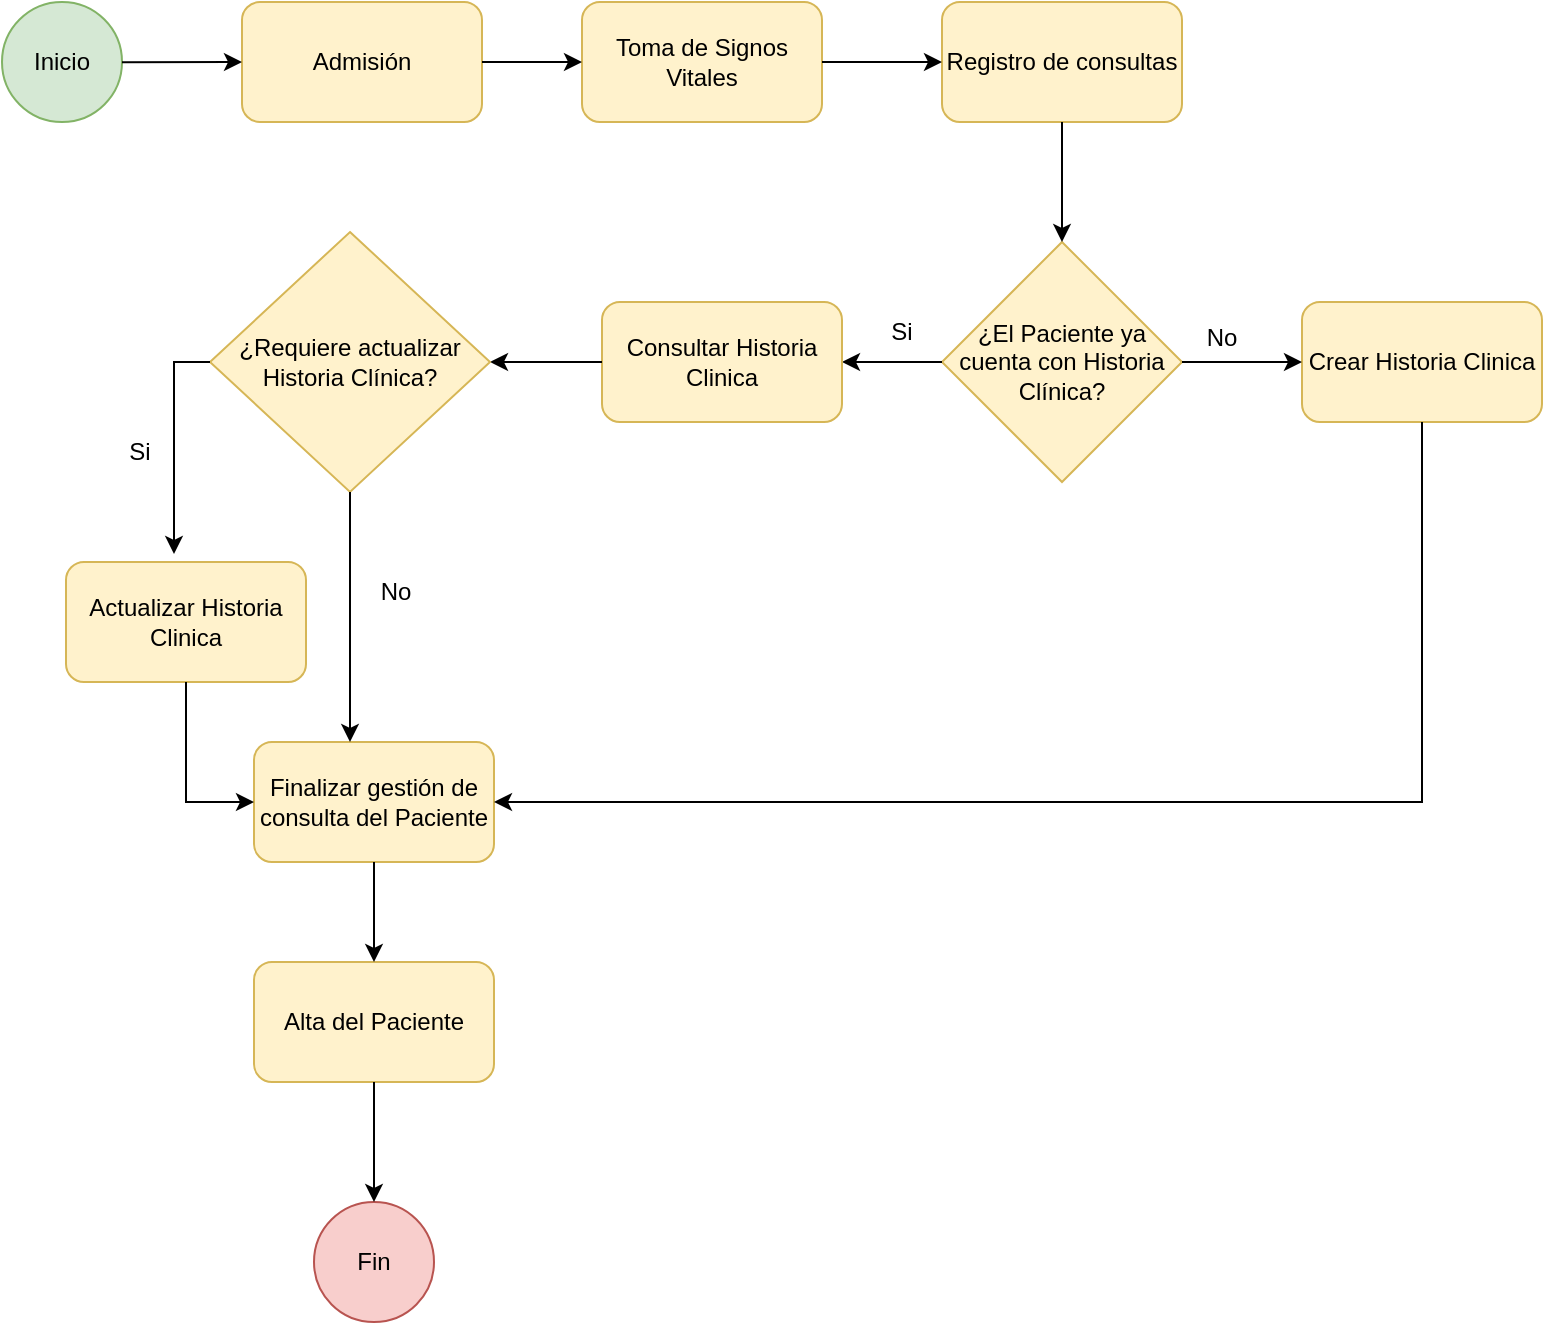 <mxfile version="20.0.4" type="github" pages="3">
  <diagram id="0FJG1oKvQnxuFDeffio4" name="Diagrama de Flujo de Historia Clinica">
    <mxGraphModel dx="1422" dy="794" grid="1" gridSize="10" guides="1" tooltips="1" connect="1" arrows="1" fold="1" page="1" pageScale="1" pageWidth="827" pageHeight="1169" math="0" shadow="0">
      <root>
        <mxCell id="0" />
        <mxCell id="1" parent="0" />
        <mxCell id="RMnhrKZfnsFbdMeV7oKZ-1" value="Inicio" style="ellipse;whiteSpace=wrap;html=1;aspect=fixed;fillColor=#d5e8d4;strokeColor=#82b366;" parent="1" vertex="1">
          <mxGeometry x="40" y="50" width="60" height="60" as="geometry" />
        </mxCell>
        <mxCell id="RMnhrKZfnsFbdMeV7oKZ-2" value="Admisión" style="rounded=1;whiteSpace=wrap;html=1;fillColor=#fff2cc;strokeColor=#d6b656;" parent="1" vertex="1">
          <mxGeometry x="160" y="50" width="120" height="60" as="geometry" />
        </mxCell>
        <mxCell id="RMnhrKZfnsFbdMeV7oKZ-3" value="" style="endArrow=classic;html=1;rounded=0;entryX=0;entryY=0.5;entryDx=0;entryDy=0;" parent="1" source="RMnhrKZfnsFbdMeV7oKZ-1" target="RMnhrKZfnsFbdMeV7oKZ-2" edge="1">
          <mxGeometry width="50" height="50" relative="1" as="geometry">
            <mxPoint x="390" y="430" as="sourcePoint" />
            <mxPoint x="440" y="380" as="targetPoint" />
          </mxGeometry>
        </mxCell>
        <mxCell id="RMnhrKZfnsFbdMeV7oKZ-6" value="Toma de Signos Vitales" style="rounded=1;whiteSpace=wrap;html=1;fillColor=#fff2cc;strokeColor=#d6b656;" parent="1" vertex="1">
          <mxGeometry x="330" y="50" width="120" height="60" as="geometry" />
        </mxCell>
        <mxCell id="RMnhrKZfnsFbdMeV7oKZ-7" value="" style="endArrow=classic;html=1;rounded=0;exitX=1;exitY=0.5;exitDx=0;exitDy=0;" parent="1" source="RMnhrKZfnsFbdMeV7oKZ-2" target="RMnhrKZfnsFbdMeV7oKZ-6" edge="1">
          <mxGeometry width="50" height="50" relative="1" as="geometry">
            <mxPoint x="390" y="420" as="sourcePoint" />
            <mxPoint x="440" y="370" as="targetPoint" />
          </mxGeometry>
        </mxCell>
        <mxCell id="RMnhrKZfnsFbdMeV7oKZ-8" value="Registro de consultas" style="rounded=1;whiteSpace=wrap;html=1;fillColor=#fff2cc;strokeColor=#d6b656;" parent="1" vertex="1">
          <mxGeometry x="510" y="50" width="120" height="60" as="geometry" />
        </mxCell>
        <mxCell id="RMnhrKZfnsFbdMeV7oKZ-9" value="" style="endArrow=classic;html=1;rounded=0;exitX=1;exitY=0.5;exitDx=0;exitDy=0;" parent="1" source="RMnhrKZfnsFbdMeV7oKZ-6" target="RMnhrKZfnsFbdMeV7oKZ-8" edge="1">
          <mxGeometry width="50" height="50" relative="1" as="geometry">
            <mxPoint x="390" y="420" as="sourcePoint" />
            <mxPoint x="440" y="370" as="targetPoint" />
          </mxGeometry>
        </mxCell>
        <mxCell id="RMnhrKZfnsFbdMeV7oKZ-10" value="¿El Paciente ya cuenta con Historia Clínica?" style="rhombus;whiteSpace=wrap;html=1;fillColor=#fff2cc;strokeColor=#d6b656;" parent="1" vertex="1">
          <mxGeometry x="510" y="170" width="120" height="120" as="geometry" />
        </mxCell>
        <mxCell id="RMnhrKZfnsFbdMeV7oKZ-11" value="" style="endArrow=classic;html=1;rounded=0;" parent="1" source="RMnhrKZfnsFbdMeV7oKZ-8" target="RMnhrKZfnsFbdMeV7oKZ-10" edge="1">
          <mxGeometry width="50" height="50" relative="1" as="geometry">
            <mxPoint x="390" y="400" as="sourcePoint" />
            <mxPoint x="440" y="350" as="targetPoint" />
          </mxGeometry>
        </mxCell>
        <mxCell id="RMnhrKZfnsFbdMeV7oKZ-12" value="Si" style="text;html=1;strokeColor=none;fillColor=none;align=center;verticalAlign=middle;whiteSpace=wrap;rounded=0;" parent="1" vertex="1">
          <mxGeometry x="460" y="200" width="60" height="30" as="geometry" />
        </mxCell>
        <mxCell id="RMnhrKZfnsFbdMeV7oKZ-13" value="No" style="text;html=1;strokeColor=none;fillColor=none;align=center;verticalAlign=middle;whiteSpace=wrap;rounded=0;" parent="1" vertex="1">
          <mxGeometry x="620" y="203" width="60" height="30" as="geometry" />
        </mxCell>
        <mxCell id="RMnhrKZfnsFbdMeV7oKZ-14" value="" style="endArrow=classic;html=1;rounded=0;exitX=0;exitY=0.5;exitDx=0;exitDy=0;entryX=1;entryY=0.5;entryDx=0;entryDy=0;" parent="1" source="RMnhrKZfnsFbdMeV7oKZ-10" target="RMnhrKZfnsFbdMeV7oKZ-18" edge="1">
          <mxGeometry width="50" height="50" relative="1" as="geometry">
            <mxPoint x="390" y="400" as="sourcePoint" />
            <mxPoint x="490" y="230" as="targetPoint" />
          </mxGeometry>
        </mxCell>
        <mxCell id="RMnhrKZfnsFbdMeV7oKZ-16" value="Crear Historia Clinica" style="rounded=1;whiteSpace=wrap;html=1;fillColor=#fff2cc;strokeColor=#d6b656;" parent="1" vertex="1">
          <mxGeometry x="690" y="200" width="120" height="60" as="geometry" />
        </mxCell>
        <mxCell id="RMnhrKZfnsFbdMeV7oKZ-17" value="" style="endArrow=classic;html=1;rounded=0;exitX=1;exitY=0.5;exitDx=0;exitDy=0;" parent="1" source="RMnhrKZfnsFbdMeV7oKZ-10" target="RMnhrKZfnsFbdMeV7oKZ-16" edge="1">
          <mxGeometry width="50" height="50" relative="1" as="geometry">
            <mxPoint x="390" y="400" as="sourcePoint" />
            <mxPoint x="440" y="350" as="targetPoint" />
          </mxGeometry>
        </mxCell>
        <mxCell id="RMnhrKZfnsFbdMeV7oKZ-18" value="Consultar Historia Clinica" style="rounded=1;whiteSpace=wrap;html=1;fillColor=#fff2cc;strokeColor=#d6b656;" parent="1" vertex="1">
          <mxGeometry x="340" y="200" width="120" height="60" as="geometry" />
        </mxCell>
        <mxCell id="RMnhrKZfnsFbdMeV7oKZ-24" value="Alta del Paciente" style="rounded=1;whiteSpace=wrap;html=1;fillColor=#fff2cc;strokeColor=#d6b656;" parent="1" vertex="1">
          <mxGeometry x="166" y="530" width="120" height="60" as="geometry" />
        </mxCell>
        <mxCell id="RMnhrKZfnsFbdMeV7oKZ-25" value="" style="endArrow=classic;html=1;rounded=0;entryX=1;entryY=0.5;entryDx=0;entryDy=0;exitX=0;exitY=0.5;exitDx=0;exitDy=0;" parent="1" source="RMnhrKZfnsFbdMeV7oKZ-18" target="HL4wUpQa_9BszUXqO1d3-1" edge="1">
          <mxGeometry width="50" height="50" relative="1" as="geometry">
            <mxPoint x="328" y="230" as="sourcePoint" />
            <mxPoint x="264" y="243" as="targetPoint" />
          </mxGeometry>
        </mxCell>
        <mxCell id="RMnhrKZfnsFbdMeV7oKZ-26" value="Fin" style="ellipse;whiteSpace=wrap;html=1;aspect=fixed;fillColor=#f8cecc;strokeColor=#b85450;" parent="1" vertex="1">
          <mxGeometry x="196" y="650" width="60" height="60" as="geometry" />
        </mxCell>
        <mxCell id="RMnhrKZfnsFbdMeV7oKZ-27" value="" style="endArrow=classic;html=1;rounded=0;exitX=0.5;exitY=1;exitDx=0;exitDy=0;" parent="1" source="RMnhrKZfnsFbdMeV7oKZ-24" target="RMnhrKZfnsFbdMeV7oKZ-26" edge="1">
          <mxGeometry width="50" height="50" relative="1" as="geometry">
            <mxPoint x="176" y="670" as="sourcePoint" />
            <mxPoint x="226" y="620" as="targetPoint" />
          </mxGeometry>
        </mxCell>
        <mxCell id="HL4wUpQa_9BszUXqO1d3-1" value="¿Requiere actualizar Historia Clínica?" style="rhombus;whiteSpace=wrap;html=1;fillColor=#fff2cc;strokeColor=#d6b656;" parent="1" vertex="1">
          <mxGeometry x="144" y="165" width="140" height="130" as="geometry" />
        </mxCell>
        <mxCell id="HL4wUpQa_9BszUXqO1d3-2" value="Actualizar Historia Clinica" style="rounded=1;whiteSpace=wrap;html=1;fillColor=#fff2cc;strokeColor=#d6b656;" parent="1" vertex="1">
          <mxGeometry x="72" y="330" width="120" height="60" as="geometry" />
        </mxCell>
        <mxCell id="HL4wUpQa_9BszUXqO1d3-3" value="" style="endArrow=classic;html=1;rounded=0;entryX=0.45;entryY=-0.067;entryDx=0;entryDy=0;entryPerimeter=0;exitX=0;exitY=0.5;exitDx=0;exitDy=0;" parent="1" source="HL4wUpQa_9BszUXqO1d3-1" target="HL4wUpQa_9BszUXqO1d3-2" edge="1">
          <mxGeometry width="50" height="50" relative="1" as="geometry">
            <mxPoint x="72" y="280" as="sourcePoint" />
            <mxPoint x="122" y="230" as="targetPoint" />
            <Array as="points">
              <mxPoint x="126" y="230" />
            </Array>
          </mxGeometry>
        </mxCell>
        <mxCell id="HL4wUpQa_9BszUXqO1d3-4" value="Si" style="text;html=1;strokeColor=none;fillColor=none;align=center;verticalAlign=middle;whiteSpace=wrap;rounded=0;" parent="1" vertex="1">
          <mxGeometry x="80" y="260" width="58" height="30" as="geometry" />
        </mxCell>
        <mxCell id="HL4wUpQa_9BszUXqO1d3-6" value="No" style="text;html=1;strokeColor=none;fillColor=none;align=center;verticalAlign=middle;whiteSpace=wrap;rounded=0;" parent="1" vertex="1">
          <mxGeometry x="207" y="330" width="60" height="30" as="geometry" />
        </mxCell>
        <mxCell id="xekQoF_mFTuRHG7IAeSE-1" value="Finalizar gestión de consulta del Paciente" style="rounded=1;whiteSpace=wrap;html=1;fillColor=#fff2cc;strokeColor=#d6b656;" parent="1" vertex="1">
          <mxGeometry x="166" y="420" width="120" height="60" as="geometry" />
        </mxCell>
        <mxCell id="xekQoF_mFTuRHG7IAeSE-2" value="" style="endArrow=classic;html=1;rounded=0;exitX=0.5;exitY=1;exitDx=0;exitDy=0;entryX=0.5;entryY=0;entryDx=0;entryDy=0;" parent="1" source="xekQoF_mFTuRHG7IAeSE-1" target="RMnhrKZfnsFbdMeV7oKZ-24" edge="1">
          <mxGeometry width="50" height="50" relative="1" as="geometry">
            <mxPoint x="316" y="541" as="sourcePoint" />
            <mxPoint x="366" y="491" as="targetPoint" />
          </mxGeometry>
        </mxCell>
        <mxCell id="GkUgP4okJFauIwc1bpyG-1" value="" style="endArrow=classic;html=1;rounded=0;exitX=0.5;exitY=1;exitDx=0;exitDy=0;entryX=0.4;entryY=0;entryDx=0;entryDy=0;entryPerimeter=0;" parent="1" source="HL4wUpQa_9BszUXqO1d3-1" target="xekQoF_mFTuRHG7IAeSE-1" edge="1">
          <mxGeometry width="50" height="50" relative="1" as="geometry">
            <mxPoint x="390" y="510" as="sourcePoint" />
            <mxPoint x="440" y="460" as="targetPoint" />
            <Array as="points">
              <mxPoint x="214" y="350" />
            </Array>
          </mxGeometry>
        </mxCell>
        <mxCell id="GkUgP4okJFauIwc1bpyG-5" value="" style="endArrow=classic;html=1;rounded=0;exitX=0.5;exitY=1;exitDx=0;exitDy=0;entryX=0;entryY=0.5;entryDx=0;entryDy=0;" parent="1" source="HL4wUpQa_9BszUXqO1d3-2" target="xekQoF_mFTuRHG7IAeSE-1" edge="1">
          <mxGeometry width="50" height="50" relative="1" as="geometry">
            <mxPoint x="107" y="490" as="sourcePoint" />
            <mxPoint x="157" y="440" as="targetPoint" />
            <Array as="points">
              <mxPoint x="132" y="450" />
            </Array>
          </mxGeometry>
        </mxCell>
        <mxCell id="GkUgP4okJFauIwc1bpyG-6" value="" style="endArrow=classic;html=1;rounded=0;exitX=0.5;exitY=1;exitDx=0;exitDy=0;entryX=1;entryY=0.5;entryDx=0;entryDy=0;" parent="1" source="RMnhrKZfnsFbdMeV7oKZ-16" target="xekQoF_mFTuRHG7IAeSE-1" edge="1">
          <mxGeometry width="50" height="50" relative="1" as="geometry">
            <mxPoint x="390" y="510" as="sourcePoint" />
            <mxPoint x="440" y="460" as="targetPoint" />
            <Array as="points">
              <mxPoint x="750" y="450" />
            </Array>
          </mxGeometry>
        </mxCell>
      </root>
    </mxGraphModel>
  </diagram>
  <diagram name="Diagrama de Laboratorio" id="5OnZy8I1DerMemIDZ4Z2">
    <mxGraphModel dx="1422" dy="794" grid="1" gridSize="10" guides="1" tooltips="1" connect="1" arrows="1" fold="1" page="1" pageScale="1" pageWidth="827" pageHeight="1169" math="0" shadow="0">
      <root>
        <mxCell id="z8_920ZuaEv_8N6seaUg-0" />
        <mxCell id="z8_920ZuaEv_8N6seaUg-1" parent="z8_920ZuaEv_8N6seaUg-0" />
        <mxCell id="z8_920ZuaEv_8N6seaUg-2" value="Inicio" style="ellipse;whiteSpace=wrap;html=1;aspect=fixed;fillColor=#d5e8d4;strokeColor=#82b366;" parent="z8_920ZuaEv_8N6seaUg-1" vertex="1">
          <mxGeometry x="19" y="50" width="60" height="60" as="geometry" />
        </mxCell>
        <mxCell id="z8_920ZuaEv_8N6seaUg-3" value="Admisión" style="rounded=1;whiteSpace=wrap;html=1;fillColor=#fff2cc;strokeColor=#d6b656;" parent="z8_920ZuaEv_8N6seaUg-1" vertex="1">
          <mxGeometry x="139" y="50" width="120" height="60" as="geometry" />
        </mxCell>
        <mxCell id="z8_920ZuaEv_8N6seaUg-4" value="" style="endArrow=classic;html=1;rounded=0;entryX=0;entryY=0.5;entryDx=0;entryDy=0;" parent="z8_920ZuaEv_8N6seaUg-1" source="z8_920ZuaEv_8N6seaUg-2" target="z8_920ZuaEv_8N6seaUg-3" edge="1">
          <mxGeometry width="50" height="50" relative="1" as="geometry">
            <mxPoint x="369" y="430" as="sourcePoint" />
            <mxPoint x="419" y="380" as="targetPoint" />
          </mxGeometry>
        </mxCell>
        <mxCell id="z8_920ZuaEv_8N6seaUg-5" value="Toma de Signos Vitales" style="rounded=1;whiteSpace=wrap;html=1;fillColor=#fff2cc;strokeColor=#d6b656;" parent="z8_920ZuaEv_8N6seaUg-1" vertex="1">
          <mxGeometry x="309" y="50" width="120" height="60" as="geometry" />
        </mxCell>
        <mxCell id="z8_920ZuaEv_8N6seaUg-6" value="" style="endArrow=classic;html=1;rounded=0;exitX=1;exitY=0.5;exitDx=0;exitDy=0;" parent="z8_920ZuaEv_8N6seaUg-1" source="z8_920ZuaEv_8N6seaUg-3" target="z8_920ZuaEv_8N6seaUg-5" edge="1">
          <mxGeometry width="50" height="50" relative="1" as="geometry">
            <mxPoint x="369" y="420" as="sourcePoint" />
            <mxPoint x="419" y="370" as="targetPoint" />
          </mxGeometry>
        </mxCell>
        <mxCell id="z8_920ZuaEv_8N6seaUg-7" value="Registro de Consultas" style="rounded=1;whiteSpace=wrap;html=1;fillColor=#fff2cc;strokeColor=#d6b656;" parent="z8_920ZuaEv_8N6seaUg-1" vertex="1">
          <mxGeometry x="489" y="50" width="120" height="60" as="geometry" />
        </mxCell>
        <mxCell id="z8_920ZuaEv_8N6seaUg-8" value="" style="endArrow=classic;html=1;rounded=0;exitX=1;exitY=0.5;exitDx=0;exitDy=0;" parent="z8_920ZuaEv_8N6seaUg-1" source="z8_920ZuaEv_8N6seaUg-5" target="z8_920ZuaEv_8N6seaUg-7" edge="1">
          <mxGeometry width="50" height="50" relative="1" as="geometry">
            <mxPoint x="369" y="420" as="sourcePoint" />
            <mxPoint x="419" y="370" as="targetPoint" />
          </mxGeometry>
        </mxCell>
        <mxCell id="z8_920ZuaEv_8N6seaUg-15" value="Solicitud de Prueba Diagnostica (Laboratorio o Imagen)" style="rounded=1;whiteSpace=wrap;html=1;fillColor=#fff2cc;strokeColor=#d6b656;" parent="z8_920ZuaEv_8N6seaUg-1" vertex="1">
          <mxGeometry x="489" y="179" width="120" height="60" as="geometry" />
        </mxCell>
        <mxCell id="z8_920ZuaEv_8N6seaUg-17" value="Recepción solicitud" style="rounded=1;whiteSpace=wrap;html=1;fillColor=#fff2cc;strokeColor=#d6b656;" parent="z8_920ZuaEv_8N6seaUg-1" vertex="1">
          <mxGeometry x="489" y="288" width="120" height="60" as="geometry" />
        </mxCell>
        <mxCell id="z8_920ZuaEv_8N6seaUg-18" value="" style="endArrow=classic;html=1;rounded=0;" parent="z8_920ZuaEv_8N6seaUg-1" source="z8_920ZuaEv_8N6seaUg-15" target="z8_920ZuaEv_8N6seaUg-17" edge="1">
          <mxGeometry width="50" height="50" relative="1" as="geometry">
            <mxPoint x="189" y="370" as="sourcePoint" />
            <mxPoint x="239" y="320" as="targetPoint" />
          </mxGeometry>
        </mxCell>
        <mxCell id="z8_920ZuaEv_8N6seaUg-20" value="Realización de Extracción Muestras al Paciente" style="rounded=1;whiteSpace=wrap;html=1;fillColor=#fff2cc;strokeColor=#d6b656;" parent="z8_920ZuaEv_8N6seaUg-1" vertex="1">
          <mxGeometry x="269" y="459" width="120" height="60" as="geometry" />
        </mxCell>
        <mxCell id="z8_920ZuaEv_8N6seaUg-22" value="Entrega de Resultados" style="rounded=1;whiteSpace=wrap;html=1;fillColor=#fff2cc;strokeColor=#d6b656;" parent="z8_920ZuaEv_8N6seaUg-1" vertex="1">
          <mxGeometry x="479" y="650" width="120" height="60" as="geometry" />
        </mxCell>
        <mxCell id="z8_920ZuaEv_8N6seaUg-24" value="Fin" style="ellipse;whiteSpace=wrap;html=1;aspect=fixed;fillColor=#f8cecc;strokeColor=#b85450;" parent="z8_920ZuaEv_8N6seaUg-1" vertex="1">
          <mxGeometry x="159" y="1090" width="60" height="60" as="geometry" />
        </mxCell>
        <mxCell id="6TgBuLALcDRJESAb5uaZ-0" value="" style="endArrow=classic;html=1;rounded=0;exitX=0.5;exitY=1;exitDx=0;exitDy=0;" parent="z8_920ZuaEv_8N6seaUg-1" source="z8_920ZuaEv_8N6seaUg-7" target="z8_920ZuaEv_8N6seaUg-15" edge="1">
          <mxGeometry width="50" height="50" relative="1" as="geometry">
            <mxPoint x="369" y="410" as="sourcePoint" />
            <mxPoint x="419" y="360" as="targetPoint" />
          </mxGeometry>
        </mxCell>
        <mxCell id="6TgBuLALcDRJESAb5uaZ-1" value="Análisis de muestras y adjunto de Resultados" style="rounded=1;whiteSpace=wrap;html=1;fillColor=#fff2cc;strokeColor=#d6b656;" parent="z8_920ZuaEv_8N6seaUg-1" vertex="1">
          <mxGeometry x="259" y="574" width="120" height="60" as="geometry" />
        </mxCell>
        <mxCell id="6TgBuLALcDRJESAb5uaZ-2" value="" style="endArrow=classic;html=1;rounded=0;exitX=0.417;exitY=1.017;exitDx=0;exitDy=0;exitPerimeter=0;entryX=0.5;entryY=0;entryDx=0;entryDy=0;" parent="z8_920ZuaEv_8N6seaUg-1" source="z8_920ZuaEv_8N6seaUg-20" target="6TgBuLALcDRJESAb5uaZ-1" edge="1">
          <mxGeometry width="50" height="50" relative="1" as="geometry">
            <mxPoint x="319" y="533" as="sourcePoint" />
            <mxPoint x="319" y="574" as="targetPoint" />
          </mxGeometry>
        </mxCell>
        <mxCell id="6TgBuLALcDRJESAb5uaZ-3" value="Visualización de Pruebas Diagnosticas" style="rounded=1;whiteSpace=wrap;html=1;fillColor=#fff2cc;strokeColor=#d6b656;" parent="z8_920ZuaEv_8N6seaUg-1" vertex="1">
          <mxGeometry x="341" y="799" width="120" height="60" as="geometry" />
        </mxCell>
        <mxCell id="6TgBuLALcDRJESAb5uaZ-4" value="Esta actividad indica el retorno al modulo de Consultas donde el Doctor solicitante revisa las pruebas solicitadas al laboratorio o Imagen." style="text;html=1;strokeColor=none;fillColor=none;align=center;verticalAlign=middle;whiteSpace=wrap;rounded=0;" parent="z8_920ZuaEv_8N6seaUg-1" vertex="1">
          <mxGeometry x="299" y="899" width="180" height="80" as="geometry" />
        </mxCell>
        <mxCell id="6TgBuLALcDRJESAb5uaZ-5" value="" style="endArrow=none;dashed=1;html=1;dashPattern=1 3;strokeWidth=2;rounded=0;entryX=0.45;entryY=1.017;entryDx=0;entryDy=0;entryPerimeter=0;" parent="z8_920ZuaEv_8N6seaUg-1" source="6TgBuLALcDRJESAb5uaZ-4" target="6TgBuLALcDRJESAb5uaZ-3" edge="1">
          <mxGeometry width="50" height="50" relative="1" as="geometry">
            <mxPoint x="369" y="629" as="sourcePoint" />
            <mxPoint x="369" y="869" as="targetPoint" />
          </mxGeometry>
        </mxCell>
        <mxCell id="6TgBuLALcDRJESAb5uaZ-7" value="¿El paciente requiere mas pruebas Diagnosticas?" style="rhombus;whiteSpace=wrap;html=1;fillColor=#fff2cc;strokeColor=#d6b656;" parent="z8_920ZuaEv_8N6seaUg-1" vertex="1">
          <mxGeometry x="109" y="749" width="160" height="170" as="geometry" />
        </mxCell>
        <mxCell id="6TgBuLALcDRJESAb5uaZ-8" value="Si" style="text;html=1;strokeColor=none;fillColor=none;align=center;verticalAlign=middle;whiteSpace=wrap;rounded=0;" parent="z8_920ZuaEv_8N6seaUg-1" vertex="1">
          <mxGeometry x="175" y="710" width="60" height="30" as="geometry" />
        </mxCell>
        <mxCell id="6TgBuLALcDRJESAb5uaZ-9" value="" style="endArrow=classic;html=1;rounded=0;exitX=0.5;exitY=0;exitDx=0;exitDy=0;entryX=-0.017;entryY=0.367;entryDx=0;entryDy=0;entryPerimeter=0;" parent="z8_920ZuaEv_8N6seaUg-1" source="6TgBuLALcDRJESAb5uaZ-7" target="z8_920ZuaEv_8N6seaUg-15" edge="1">
          <mxGeometry width="50" height="50" relative="1" as="geometry">
            <mxPoint x="189" y="420" as="sourcePoint" />
            <mxPoint x="479" y="200" as="targetPoint" />
            <Array as="points">
              <mxPoint x="189" y="200" />
              <mxPoint x="450" y="201" />
            </Array>
          </mxGeometry>
        </mxCell>
        <mxCell id="6TgBuLALcDRJESAb5uaZ-10" value="No" style="text;html=1;strokeColor=none;fillColor=none;align=center;verticalAlign=middle;whiteSpace=wrap;rounded=0;" parent="z8_920ZuaEv_8N6seaUg-1" vertex="1">
          <mxGeometry x="189" y="929" width="60" height="30" as="geometry" />
        </mxCell>
        <mxCell id="6TgBuLALcDRJESAb5uaZ-11" value="" style="endArrow=classic;html=1;rounded=0;exitX=0.008;exitY=0.633;exitDx=0;exitDy=0;exitPerimeter=0;" parent="z8_920ZuaEv_8N6seaUg-1" source="6TgBuLALcDRJESAb5uaZ-3" target="6TgBuLALcDRJESAb5uaZ-7" edge="1">
          <mxGeometry width="50" height="50" relative="1" as="geometry">
            <mxPoint x="369" y="809" as="sourcePoint" />
            <mxPoint x="419" y="759" as="targetPoint" />
          </mxGeometry>
        </mxCell>
        <mxCell id="6TgBuLALcDRJESAb5uaZ-12" value="Finalizar gestión de consulta del Paciente" style="rounded=1;whiteSpace=wrap;html=1;fillColor=#fff2cc;strokeColor=#d6b656;" parent="z8_920ZuaEv_8N6seaUg-1" vertex="1">
          <mxGeometry x="129" y="969" width="120" height="60" as="geometry" />
        </mxCell>
        <mxCell id="6TgBuLALcDRJESAb5uaZ-13" value="" style="endArrow=classic;html=1;rounded=0;exitX=0.5;exitY=1;exitDx=0;exitDy=0;entryX=0.5;entryY=0;entryDx=0;entryDy=0;" parent="z8_920ZuaEv_8N6seaUg-1" source="6TgBuLALcDRJESAb5uaZ-7" target="6TgBuLALcDRJESAb5uaZ-12" edge="1">
          <mxGeometry width="50" height="50" relative="1" as="geometry">
            <mxPoint x="229" y="929" as="sourcePoint" />
            <mxPoint x="279" y="879" as="targetPoint" />
          </mxGeometry>
        </mxCell>
        <mxCell id="8ZXgWFbtoIdKy-t35B4t-0" value="Tipo de Examen" style="rhombus;whiteSpace=wrap;html=1;fillColor=#fff2cc;strokeColor=#d6b656;" parent="z8_920ZuaEv_8N6seaUg-1" vertex="1">
          <mxGeometry x="469" y="404" width="160" height="170" as="geometry" />
        </mxCell>
        <mxCell id="8ZXgWFbtoIdKy-t35B4t-1" value="Realización de Prueba diagnostica ." style="rounded=1;whiteSpace=wrap;html=1;fillColor=#fff2cc;strokeColor=#d6b656;" parent="z8_920ZuaEv_8N6seaUg-1" vertex="1">
          <mxGeometry x="686" y="459" width="120" height="60" as="geometry" />
        </mxCell>
        <mxCell id="8ZXgWFbtoIdKy-t35B4t-2" value="" style="endArrow=classic;html=1;rounded=0;exitX=0;exitY=0.5;exitDx=0;exitDy=0;" parent="z8_920ZuaEv_8N6seaUg-1" source="8ZXgWFbtoIdKy-t35B4t-0" target="z8_920ZuaEv_8N6seaUg-20" edge="1">
          <mxGeometry width="50" height="50" relative="1" as="geometry">
            <mxPoint x="369" y="634" as="sourcePoint" />
            <mxPoint x="419" y="584" as="targetPoint" />
          </mxGeometry>
        </mxCell>
        <mxCell id="8ZXgWFbtoIdKy-t35B4t-3" value="" style="endArrow=classic;html=1;rounded=0;exitX=1;exitY=0.5;exitDx=0;exitDy=0;entryX=0;entryY=0.5;entryDx=0;entryDy=0;" parent="z8_920ZuaEv_8N6seaUg-1" source="8ZXgWFbtoIdKy-t35B4t-0" target="8ZXgWFbtoIdKy-t35B4t-1" edge="1">
          <mxGeometry width="50" height="50" relative="1" as="geometry">
            <mxPoint x="369" y="634" as="sourcePoint" />
            <mxPoint x="419" y="584" as="targetPoint" />
          </mxGeometry>
        </mxCell>
        <mxCell id="8ZXgWFbtoIdKy-t35B4t-4" value="" style="endArrow=classic;html=1;rounded=0;exitX=0.5;exitY=1;exitDx=0;exitDy=0;" parent="z8_920ZuaEv_8N6seaUg-1" source="z8_920ZuaEv_8N6seaUg-17" target="8ZXgWFbtoIdKy-t35B4t-0" edge="1">
          <mxGeometry width="50" height="50" relative="1" as="geometry">
            <mxPoint x="369" y="600" as="sourcePoint" />
            <mxPoint x="419" y="550" as="targetPoint" />
          </mxGeometry>
        </mxCell>
        <mxCell id="8ZXgWFbtoIdKy-t35B4t-5" value="Laboratorio" style="text;html=1;strokeColor=none;fillColor=none;align=center;verticalAlign=middle;whiteSpace=wrap;rounded=0;" parent="z8_920ZuaEv_8N6seaUg-1" vertex="1">
          <mxGeometry x="401" y="466" width="60" height="30" as="geometry" />
        </mxCell>
        <mxCell id="8ZXgWFbtoIdKy-t35B4t-6" value="Imagen" style="text;html=1;strokeColor=none;fillColor=none;align=center;verticalAlign=middle;whiteSpace=wrap;rounded=0;" parent="z8_920ZuaEv_8N6seaUg-1" vertex="1">
          <mxGeometry x="622" y="466" width="60" height="30" as="geometry" />
        </mxCell>
        <mxCell id="8ZXgWFbtoIdKy-t35B4t-7" value="" style="endArrow=classic;html=1;rounded=0;exitX=0.5;exitY=1;exitDx=0;exitDy=0;entryX=0.5;entryY=0;entryDx=0;entryDy=0;" parent="z8_920ZuaEv_8N6seaUg-1" target="8ZXgWFbtoIdKy-t35B4t-8" edge="1">
          <mxGeometry width="50" height="50" relative="1" as="geometry">
            <mxPoint x="748" y="519" as="sourcePoint" />
            <mxPoint x="745.25" y="585" as="targetPoint" />
          </mxGeometry>
        </mxCell>
        <mxCell id="8ZXgWFbtoIdKy-t35B4t-8" value="Análisis de muestras/ Análisis de la imagen y adjunto de Resultados" style="rounded=1;whiteSpace=wrap;html=1;fillColor=#fff2cc;strokeColor=#d6b656;" parent="z8_920ZuaEv_8N6seaUg-1" vertex="1">
          <mxGeometry x="689" y="574" width="120" height="60" as="geometry" />
        </mxCell>
        <mxCell id="8ZXgWFbtoIdKy-t35B4t-11" value="" style="endArrow=classic;html=1;rounded=0;exitX=0.575;exitY=1;exitDx=0;exitDy=0;exitPerimeter=0;entryX=0;entryY=0.5;entryDx=0;entryDy=0;" parent="z8_920ZuaEv_8N6seaUg-1" source="6TgBuLALcDRJESAb5uaZ-1" target="z8_920ZuaEv_8N6seaUg-22" edge="1">
          <mxGeometry width="50" height="50" relative="1" as="geometry">
            <mxPoint x="369" y="810" as="sourcePoint" />
            <mxPoint x="419" y="760" as="targetPoint" />
            <Array as="points">
              <mxPoint x="329" y="680" />
            </Array>
          </mxGeometry>
        </mxCell>
        <mxCell id="8ZXgWFbtoIdKy-t35B4t-12" value="" style="endArrow=classic;html=1;rounded=0;exitX=0.5;exitY=1;exitDx=0;exitDy=0;entryX=1;entryY=0.5;entryDx=0;entryDy=0;" parent="z8_920ZuaEv_8N6seaUg-1" source="8ZXgWFbtoIdKy-t35B4t-8" target="z8_920ZuaEv_8N6seaUg-22" edge="1">
          <mxGeometry width="50" height="50" relative="1" as="geometry">
            <mxPoint x="369" y="810" as="sourcePoint" />
            <mxPoint x="649" y="740" as="targetPoint" />
            <Array as="points">
              <mxPoint x="749" y="680" />
            </Array>
          </mxGeometry>
        </mxCell>
        <mxCell id="8ZXgWFbtoIdKy-t35B4t-13" value="" style="endArrow=classic;html=1;rounded=0;exitX=0.5;exitY=1;exitDx=0;exitDy=0;entryX=1;entryY=0.5;entryDx=0;entryDy=0;" parent="z8_920ZuaEv_8N6seaUg-1" source="z8_920ZuaEv_8N6seaUg-22" target="6TgBuLALcDRJESAb5uaZ-3" edge="1">
          <mxGeometry width="50" height="50" relative="1" as="geometry">
            <mxPoint x="369" y="810" as="sourcePoint" />
            <mxPoint x="419" y="760" as="targetPoint" />
            <Array as="points">
              <mxPoint x="539" y="829" />
            </Array>
          </mxGeometry>
        </mxCell>
        <mxCell id="8ZXgWFbtoIdKy-t35B4t-14" value="" style="endArrow=classic;html=1;rounded=0;exitX=0.5;exitY=1;exitDx=0;exitDy=0;entryX=0.5;entryY=0;entryDx=0;entryDy=0;" parent="z8_920ZuaEv_8N6seaUg-1" source="6TgBuLALcDRJESAb5uaZ-12" target="z8_920ZuaEv_8N6seaUg-24" edge="1">
          <mxGeometry width="50" height="50" relative="1" as="geometry">
            <mxPoint x="369" y="810" as="sourcePoint" />
            <mxPoint x="419" y="760" as="targetPoint" />
          </mxGeometry>
        </mxCell>
      </root>
    </mxGraphModel>
  </diagram>
  <diagram name="Diagrama de Solicitud Resumen Clinico" id="vJsOqkEl4zHwaD4wMcVJ">
    <mxGraphModel dx="1422" dy="794" grid="1" gridSize="10" guides="1" tooltips="1" connect="1" arrows="1" fold="1" page="1" pageScale="1" pageWidth="827" pageHeight="1169" math="0" shadow="0">
      <root>
        <mxCell id="hlDgstGDT7UcF94J40AT-0" />
        <mxCell id="hlDgstGDT7UcF94J40AT-1" parent="hlDgstGDT7UcF94J40AT-0" />
        <mxCell id="hlDgstGDT7UcF94J40AT-2" value="Inicio" style="ellipse;whiteSpace=wrap;html=1;aspect=fixed;fillColor=#d5e8d4;strokeColor=#82b366;" parent="hlDgstGDT7UcF94J40AT-1" vertex="1">
          <mxGeometry y="199" width="60" height="60" as="geometry" />
        </mxCell>
        <mxCell id="hlDgstGDT7UcF94J40AT-3" value="Solicitud de Resumen Clínico" style="rounded=1;whiteSpace=wrap;html=1;fillColor=#fff2cc;strokeColor=#d6b656;" parent="hlDgstGDT7UcF94J40AT-1" vertex="1">
          <mxGeometry x="120" y="199" width="120" height="60" as="geometry" />
        </mxCell>
        <mxCell id="hlDgstGDT7UcF94J40AT-4" value="" style="endArrow=classic;html=1;rounded=0;entryX=0;entryY=0.5;entryDx=0;entryDy=0;" parent="hlDgstGDT7UcF94J40AT-1" source="hlDgstGDT7UcF94J40AT-2" target="hlDgstGDT7UcF94J40AT-3" edge="1">
          <mxGeometry width="50" height="50" relative="1" as="geometry">
            <mxPoint x="350" y="579" as="sourcePoint" />
            <mxPoint x="400" y="529" as="targetPoint" />
          </mxGeometry>
        </mxCell>
        <mxCell id="hlDgstGDT7UcF94J40AT-5" value="Consulta de Historia Clínica" style="rounded=1;whiteSpace=wrap;html=1;fillColor=#fff2cc;strokeColor=#d6b656;" parent="hlDgstGDT7UcF94J40AT-1" vertex="1">
          <mxGeometry x="290" y="199" width="120" height="60" as="geometry" />
        </mxCell>
        <mxCell id="hlDgstGDT7UcF94J40AT-6" value="" style="endArrow=classic;html=1;rounded=0;exitX=1;exitY=0.5;exitDx=0;exitDy=0;" parent="hlDgstGDT7UcF94J40AT-1" source="hlDgstGDT7UcF94J40AT-3" target="hlDgstGDT7UcF94J40AT-5" edge="1">
          <mxGeometry width="50" height="50" relative="1" as="geometry">
            <mxPoint x="350" y="569" as="sourcePoint" />
            <mxPoint x="400" y="519" as="targetPoint" />
          </mxGeometry>
        </mxCell>
        <mxCell id="hlDgstGDT7UcF94J40AT-7" value="Entrega de Resumen Clínico al secretario/a" style="rounded=1;whiteSpace=wrap;html=1;fillColor=#fff2cc;strokeColor=#d6b656;" parent="hlDgstGDT7UcF94J40AT-1" vertex="1">
          <mxGeometry x="470" y="199" width="120" height="60" as="geometry" />
        </mxCell>
        <mxCell id="hlDgstGDT7UcF94J40AT-8" value="" style="endArrow=classic;html=1;rounded=0;exitX=1;exitY=0.5;exitDx=0;exitDy=0;" parent="hlDgstGDT7UcF94J40AT-1" source="hlDgstGDT7UcF94J40AT-5" target="hlDgstGDT7UcF94J40AT-7" edge="1">
          <mxGeometry width="50" height="50" relative="1" as="geometry">
            <mxPoint x="350" y="569" as="sourcePoint" />
            <mxPoint x="400" y="519" as="targetPoint" />
          </mxGeometry>
        </mxCell>
        <mxCell id="bEszRZ09aemgjHRM_qUU-0" value="En esta solicitud se ingresa un comprobante que permita justificar el porque se requiere este Resumen Clínico." style="text;html=1;strokeColor=none;fillColor=none;align=center;verticalAlign=middle;whiteSpace=wrap;rounded=0;" parent="hlDgstGDT7UcF94J40AT-1" vertex="1">
          <mxGeometry x="110" y="325" width="140" height="80" as="geometry" />
        </mxCell>
        <mxCell id="bEszRZ09aemgjHRM_qUU-1" value="" style="endArrow=none;dashed=1;html=1;dashPattern=1 3;strokeWidth=2;rounded=0;exitX=0.5;exitY=1;exitDx=0;exitDy=0;" parent="hlDgstGDT7UcF94J40AT-1" source="hlDgstGDT7UcF94J40AT-3" target="bEszRZ09aemgjHRM_qUU-0" edge="1">
          <mxGeometry width="50" height="50" relative="1" as="geometry">
            <mxPoint x="290" y="140" as="sourcePoint" />
            <mxPoint x="340" y="90" as="targetPoint" />
          </mxGeometry>
        </mxCell>
        <mxCell id="bEszRZ09aemgjHRM_qUU-2" value="Esta actividad representa la entrega del comprobante impreso y firmado por la dirección del puesto de salud, hospital primario u hospital general." style="text;html=1;strokeColor=none;fillColor=none;align=center;verticalAlign=middle;whiteSpace=wrap;rounded=0;" parent="hlDgstGDT7UcF94J40AT-1" vertex="1">
          <mxGeometry x="455" y="310" width="150" height="110" as="geometry" />
        </mxCell>
        <mxCell id="bEszRZ09aemgjHRM_qUU-3" value="" style="endArrow=none;dashed=1;html=1;dashPattern=1 3;strokeWidth=2;rounded=0;exitX=0.5;exitY=1;exitDx=0;exitDy=0;" parent="hlDgstGDT7UcF94J40AT-1" source="hlDgstGDT7UcF94J40AT-7" target="bEszRZ09aemgjHRM_qUU-2" edge="1">
          <mxGeometry width="50" height="50" relative="1" as="geometry">
            <mxPoint x="290" y="130" as="sourcePoint" />
            <mxPoint x="340" y="80" as="targetPoint" />
          </mxGeometry>
        </mxCell>
        <mxCell id="bEszRZ09aemgjHRM_qUU-4" value="Adjuntar comprobante de Resumen Clínico" style="rounded=1;whiteSpace=wrap;html=1;fillColor=#fff2cc;strokeColor=#d6b656;" parent="hlDgstGDT7UcF94J40AT-1" vertex="1">
          <mxGeometry x="667" y="199" width="120" height="60" as="geometry" />
        </mxCell>
        <mxCell id="bEszRZ09aemgjHRM_qUU-5" value="" style="endArrow=classic;html=1;rounded=0;exitX=1;exitY=0.5;exitDx=0;exitDy=0;" parent="hlDgstGDT7UcF94J40AT-1" source="hlDgstGDT7UcF94J40AT-7" target="bEszRZ09aemgjHRM_qUU-4" edge="1">
          <mxGeometry width="50" height="50" relative="1" as="geometry">
            <mxPoint x="620" y="250" as="sourcePoint" />
            <mxPoint x="560" y="519" as="targetPoint" />
          </mxGeometry>
        </mxCell>
        <mxCell id="bEszRZ09aemgjHRM_qUU-6" value="Esta actividad complementaria de la anterior, indica en subir comprobante de Resumen Clínico, para conservar esta información como parte de Historia Clínica del Paciente." style="text;html=1;strokeColor=none;fillColor=none;align=center;verticalAlign=middle;whiteSpace=wrap;rounded=0;" parent="hlDgstGDT7UcF94J40AT-1" vertex="1">
          <mxGeometry x="648.5" y="30" width="157" height="115" as="geometry" />
        </mxCell>
        <mxCell id="bEszRZ09aemgjHRM_qUU-7" value="" style="endArrow=none;dashed=1;html=1;dashPattern=1 3;strokeWidth=2;rounded=0;exitX=0.5;exitY=0;exitDx=0;exitDy=0;" parent="hlDgstGDT7UcF94J40AT-1" source="bEszRZ09aemgjHRM_qUU-4" target="bEszRZ09aemgjHRM_qUU-6" edge="1">
          <mxGeometry width="50" height="50" relative="1" as="geometry">
            <mxPoint x="727" y="190" as="sourcePoint" />
            <mxPoint x="500" y="80" as="targetPoint" />
          </mxGeometry>
        </mxCell>
        <mxCell id="tA8QjtumY9n4jwZHCtsi-0" value="Fin" style="ellipse;whiteSpace=wrap;html=1;aspect=fixed;fillColor=#f8cecc;strokeColor=#b85450;" parent="hlDgstGDT7UcF94J40AT-1" vertex="1">
          <mxGeometry x="697" y="320" width="60" height="60" as="geometry" />
        </mxCell>
        <mxCell id="tA8QjtumY9n4jwZHCtsi-1" value="" style="endArrow=classic;html=1;rounded=0;exitX=0.5;exitY=1;exitDx=0;exitDy=0;" parent="hlDgstGDT7UcF94J40AT-1" source="bEszRZ09aemgjHRM_qUU-4" target="tA8QjtumY9n4jwZHCtsi-0" edge="1">
          <mxGeometry width="50" height="50" relative="1" as="geometry">
            <mxPoint x="330" y="470" as="sourcePoint" />
            <mxPoint x="380" y="420" as="targetPoint" />
          </mxGeometry>
        </mxCell>
      </root>
    </mxGraphModel>
  </diagram>
</mxfile>
